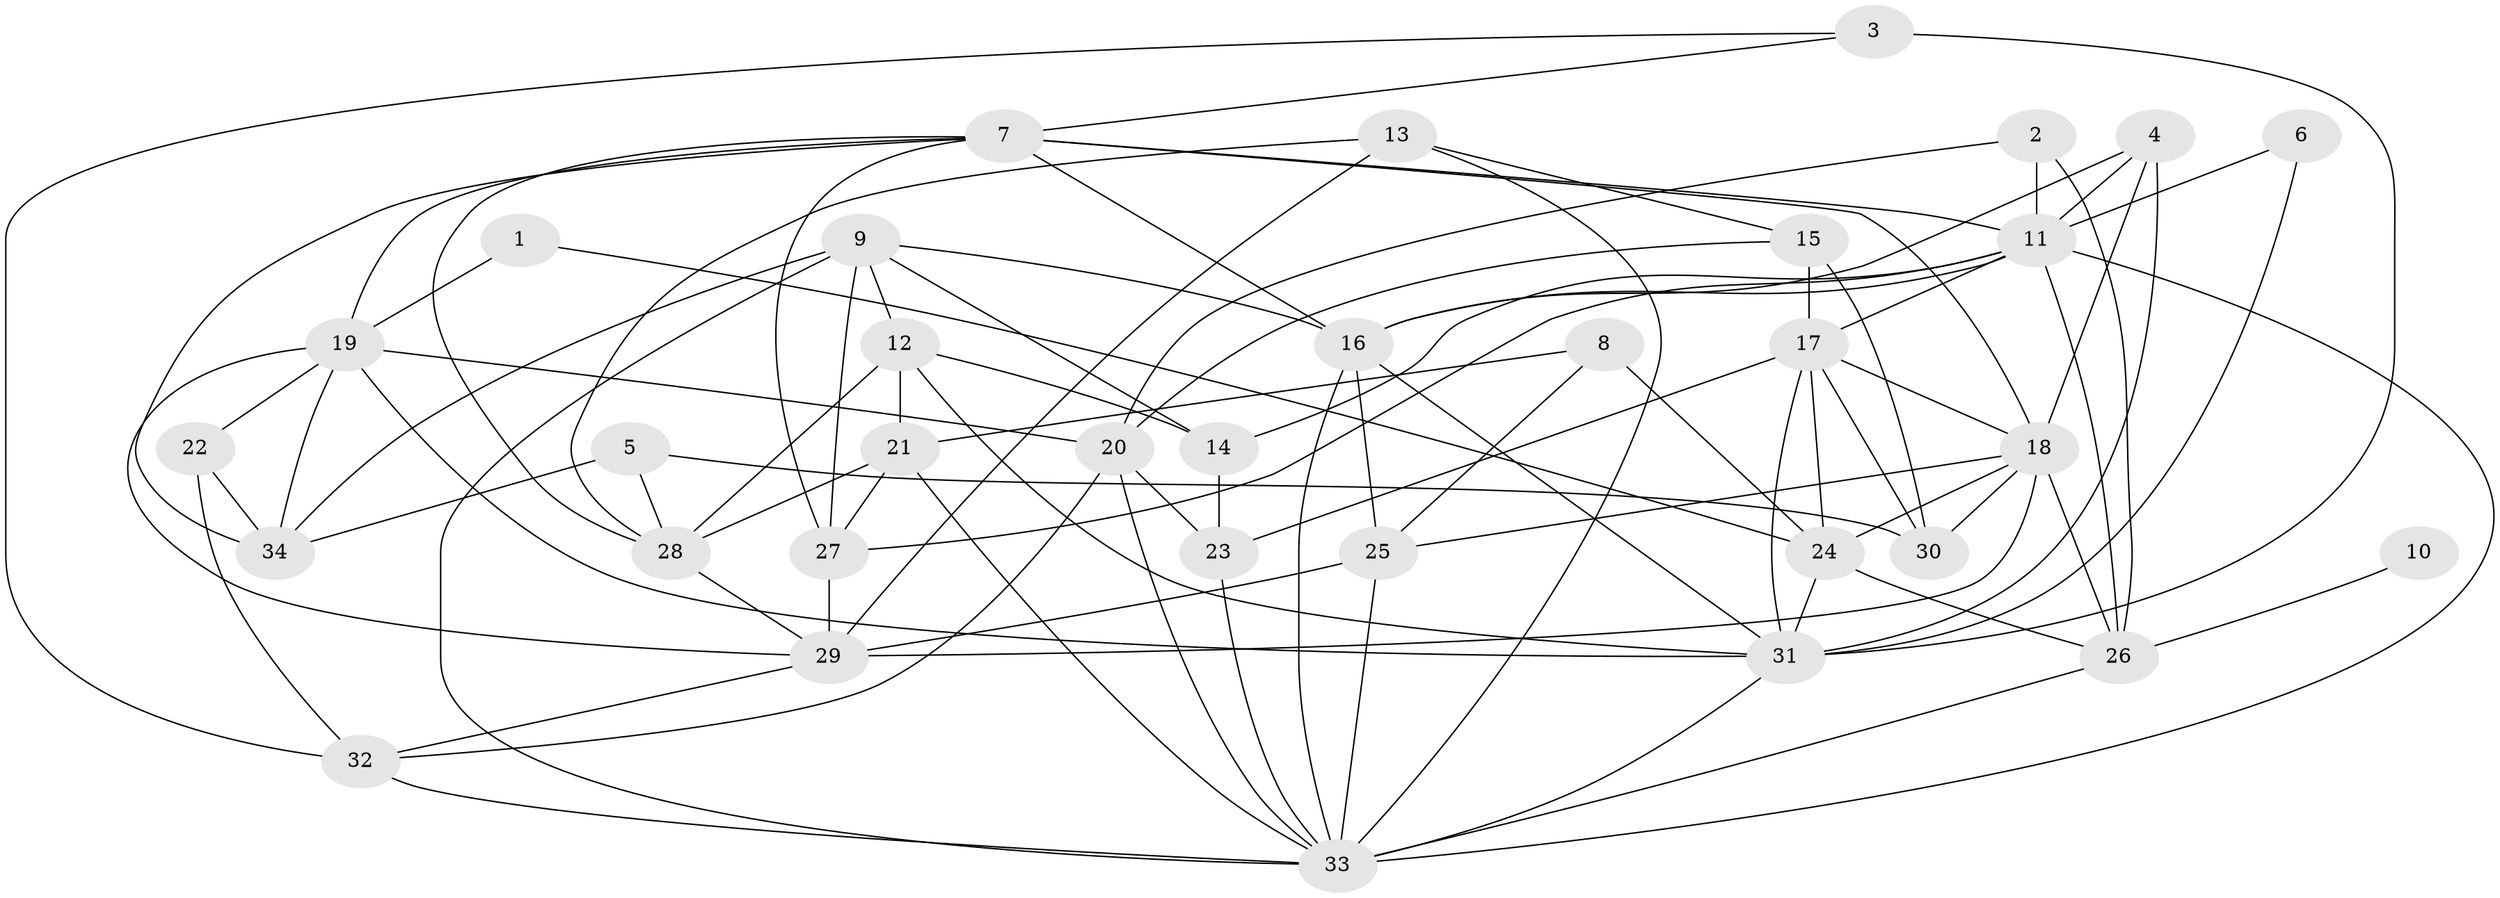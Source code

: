 // original degree distribution, {2: 0.14925373134328357, 3: 0.2835820895522388, 5: 0.26865671641791045, 4: 0.19402985074626866, 7: 0.029850746268656716, 8: 0.014925373134328358, 6: 0.04477611940298507, 9: 0.014925373134328358}
// Generated by graph-tools (version 1.1) at 2025/50/03/09/25 03:50:10]
// undirected, 34 vertices, 89 edges
graph export_dot {
graph [start="1"]
  node [color=gray90,style=filled];
  1;
  2;
  3;
  4;
  5;
  6;
  7;
  8;
  9;
  10;
  11;
  12;
  13;
  14;
  15;
  16;
  17;
  18;
  19;
  20;
  21;
  22;
  23;
  24;
  25;
  26;
  27;
  28;
  29;
  30;
  31;
  32;
  33;
  34;
  1 -- 19 [weight=1.0];
  1 -- 24 [weight=1.0];
  2 -- 11 [weight=1.0];
  2 -- 20 [weight=1.0];
  2 -- 26 [weight=1.0];
  3 -- 7 [weight=1.0];
  3 -- 31 [weight=2.0];
  3 -- 32 [weight=1.0];
  4 -- 11 [weight=1.0];
  4 -- 16 [weight=1.0];
  4 -- 18 [weight=1.0];
  4 -- 31 [weight=1.0];
  5 -- 28 [weight=1.0];
  5 -- 30 [weight=1.0];
  5 -- 34 [weight=1.0];
  6 -- 11 [weight=1.0];
  6 -- 31 [weight=1.0];
  7 -- 11 [weight=1.0];
  7 -- 16 [weight=1.0];
  7 -- 18 [weight=1.0];
  7 -- 19 [weight=1.0];
  7 -- 27 [weight=1.0];
  7 -- 28 [weight=1.0];
  7 -- 34 [weight=1.0];
  8 -- 21 [weight=1.0];
  8 -- 24 [weight=1.0];
  8 -- 25 [weight=1.0];
  9 -- 12 [weight=1.0];
  9 -- 14 [weight=1.0];
  9 -- 16 [weight=1.0];
  9 -- 27 [weight=1.0];
  9 -- 33 [weight=1.0];
  9 -- 34 [weight=1.0];
  10 -- 26 [weight=2.0];
  11 -- 14 [weight=1.0];
  11 -- 16 [weight=1.0];
  11 -- 17 [weight=1.0];
  11 -- 26 [weight=1.0];
  11 -- 27 [weight=1.0];
  11 -- 33 [weight=1.0];
  12 -- 14 [weight=1.0];
  12 -- 21 [weight=1.0];
  12 -- 28 [weight=1.0];
  12 -- 31 [weight=1.0];
  13 -- 15 [weight=1.0];
  13 -- 28 [weight=1.0];
  13 -- 29 [weight=1.0];
  13 -- 33 [weight=1.0];
  14 -- 23 [weight=2.0];
  15 -- 17 [weight=1.0];
  15 -- 20 [weight=1.0];
  15 -- 30 [weight=1.0];
  16 -- 25 [weight=1.0];
  16 -- 31 [weight=1.0];
  16 -- 33 [weight=1.0];
  17 -- 18 [weight=1.0];
  17 -- 23 [weight=2.0];
  17 -- 24 [weight=1.0];
  17 -- 30 [weight=1.0];
  17 -- 31 [weight=1.0];
  18 -- 24 [weight=1.0];
  18 -- 25 [weight=1.0];
  18 -- 26 [weight=1.0];
  18 -- 29 [weight=1.0];
  18 -- 30 [weight=1.0];
  19 -- 20 [weight=2.0];
  19 -- 22 [weight=1.0];
  19 -- 29 [weight=1.0];
  19 -- 31 [weight=1.0];
  19 -- 34 [weight=1.0];
  20 -- 23 [weight=1.0];
  20 -- 32 [weight=1.0];
  20 -- 33 [weight=1.0];
  21 -- 27 [weight=1.0];
  21 -- 28 [weight=1.0];
  21 -- 33 [weight=1.0];
  22 -- 32 [weight=1.0];
  22 -- 34 [weight=1.0];
  23 -- 33 [weight=1.0];
  24 -- 26 [weight=1.0];
  24 -- 31 [weight=1.0];
  25 -- 29 [weight=1.0];
  25 -- 33 [weight=1.0];
  26 -- 33 [weight=2.0];
  27 -- 29 [weight=1.0];
  28 -- 29 [weight=1.0];
  29 -- 32 [weight=1.0];
  31 -- 33 [weight=1.0];
  32 -- 33 [weight=1.0];
}
